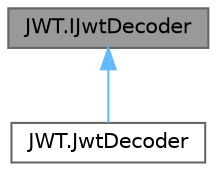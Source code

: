 digraph "JWT.IJwtDecoder"
{
 // LATEX_PDF_SIZE
  bgcolor="transparent";
  edge [fontname=Helvetica,fontsize=10,labelfontname=Helvetica,labelfontsize=10];
  node [fontname=Helvetica,fontsize=10,shape=box,height=0.2,width=0.4];
  Node1 [id="Node000001",label="JWT.IJwtDecoder",height=0.2,width=0.4,color="gray40", fillcolor="grey60", style="filled", fontcolor="black",tooltip="Represents a JWT decoder."];
  Node1 -> Node2 [id="edge1_Node000001_Node000002",dir="back",color="steelblue1",style="solid",tooltip=" "];
  Node2 [id="Node000002",label="JWT.JwtDecoder",height=0.2,width=0.4,color="gray40", fillcolor="white", style="filled",URL="$class_j_w_t_1_1_jwt_decoder.html",tooltip="Decodes JWT."];
}
